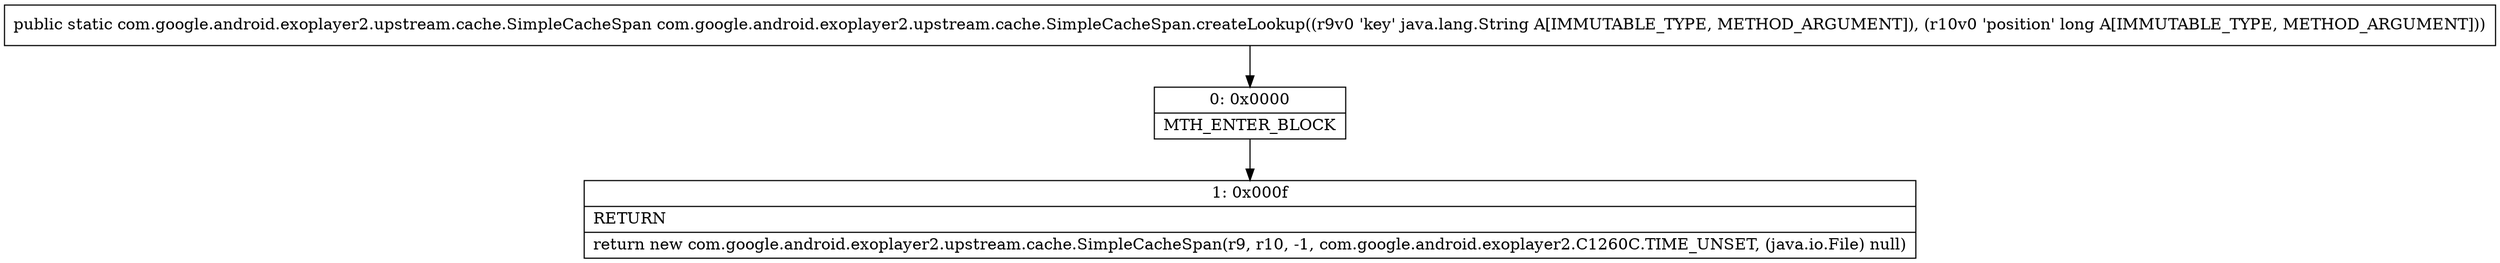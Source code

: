digraph "CFG forcom.google.android.exoplayer2.upstream.cache.SimpleCacheSpan.createLookup(Ljava\/lang\/String;J)Lcom\/google\/android\/exoplayer2\/upstream\/cache\/SimpleCacheSpan;" {
Node_0 [shape=record,label="{0\:\ 0x0000|MTH_ENTER_BLOCK\l}"];
Node_1 [shape=record,label="{1\:\ 0x000f|RETURN\l|return new com.google.android.exoplayer2.upstream.cache.SimpleCacheSpan(r9, r10, \-1, com.google.android.exoplayer2.C1260C.TIME_UNSET, (java.io.File) null)\l}"];
MethodNode[shape=record,label="{public static com.google.android.exoplayer2.upstream.cache.SimpleCacheSpan com.google.android.exoplayer2.upstream.cache.SimpleCacheSpan.createLookup((r9v0 'key' java.lang.String A[IMMUTABLE_TYPE, METHOD_ARGUMENT]), (r10v0 'position' long A[IMMUTABLE_TYPE, METHOD_ARGUMENT])) }"];
MethodNode -> Node_0;
Node_0 -> Node_1;
}

